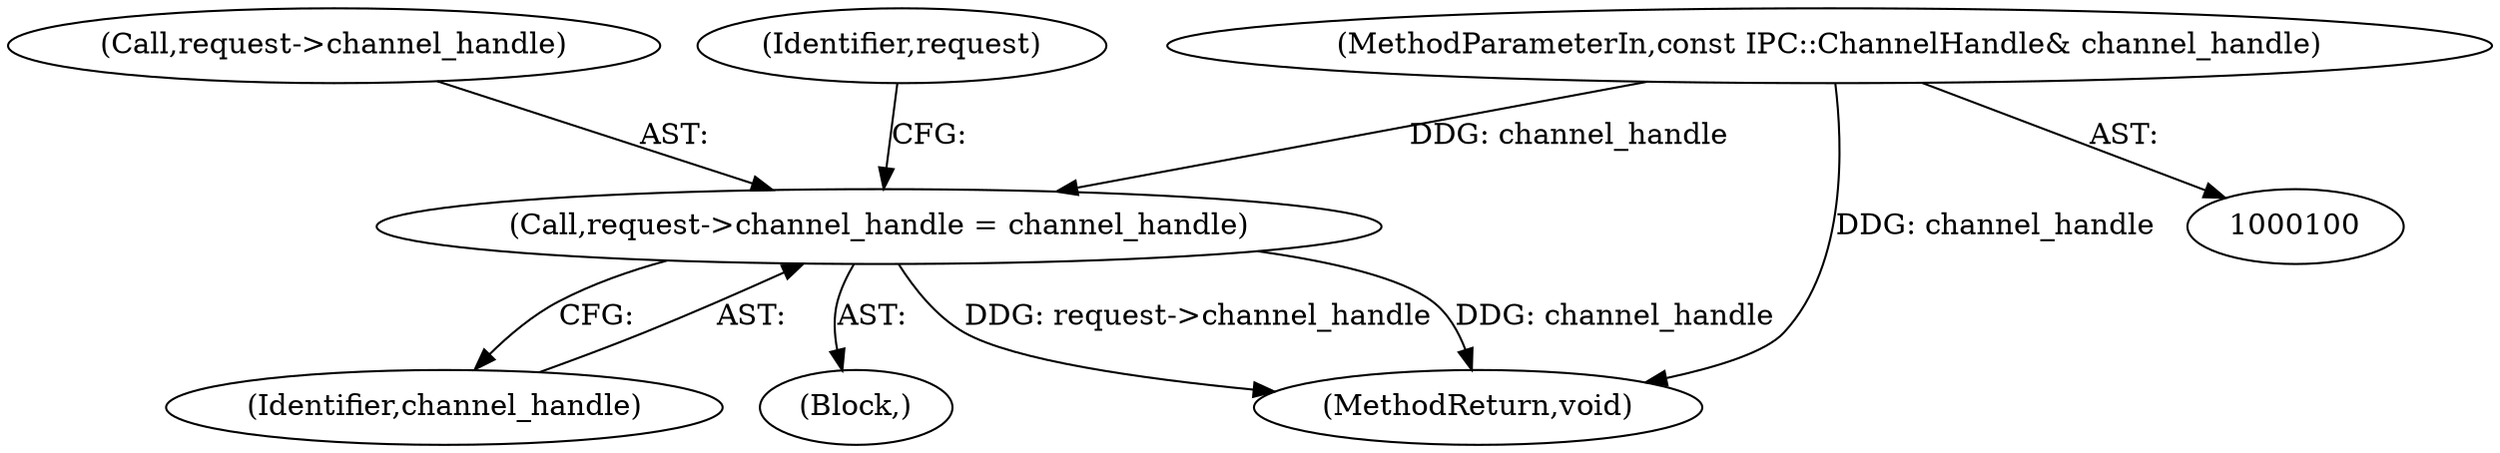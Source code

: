 digraph "0_Chrome_cd0bd79d6ebdb72183e6f0833673464cc10b3600_2@pointer" {
"1000105" [label="(Call,request->channel_handle = channel_handle)"];
"1000102" [label="(MethodParameterIn,const IPC::ChannelHandle& channel_handle)"];
"1000109" [label="(Identifier,channel_handle)"];
"1000102" [label="(MethodParameterIn,const IPC::ChannelHandle& channel_handle)"];
"1000104" [label="(Block,)"];
"1000106" [label="(Call,request->channel_handle)"];
"1000112" [label="(Identifier,request)"];
"1000116" [label="(MethodReturn,void)"];
"1000105" [label="(Call,request->channel_handle = channel_handle)"];
"1000105" -> "1000104"  [label="AST: "];
"1000105" -> "1000109"  [label="CFG: "];
"1000106" -> "1000105"  [label="AST: "];
"1000109" -> "1000105"  [label="AST: "];
"1000112" -> "1000105"  [label="CFG: "];
"1000105" -> "1000116"  [label="DDG: request->channel_handle"];
"1000105" -> "1000116"  [label="DDG: channel_handle"];
"1000102" -> "1000105"  [label="DDG: channel_handle"];
"1000102" -> "1000100"  [label="AST: "];
"1000102" -> "1000116"  [label="DDG: channel_handle"];
}
